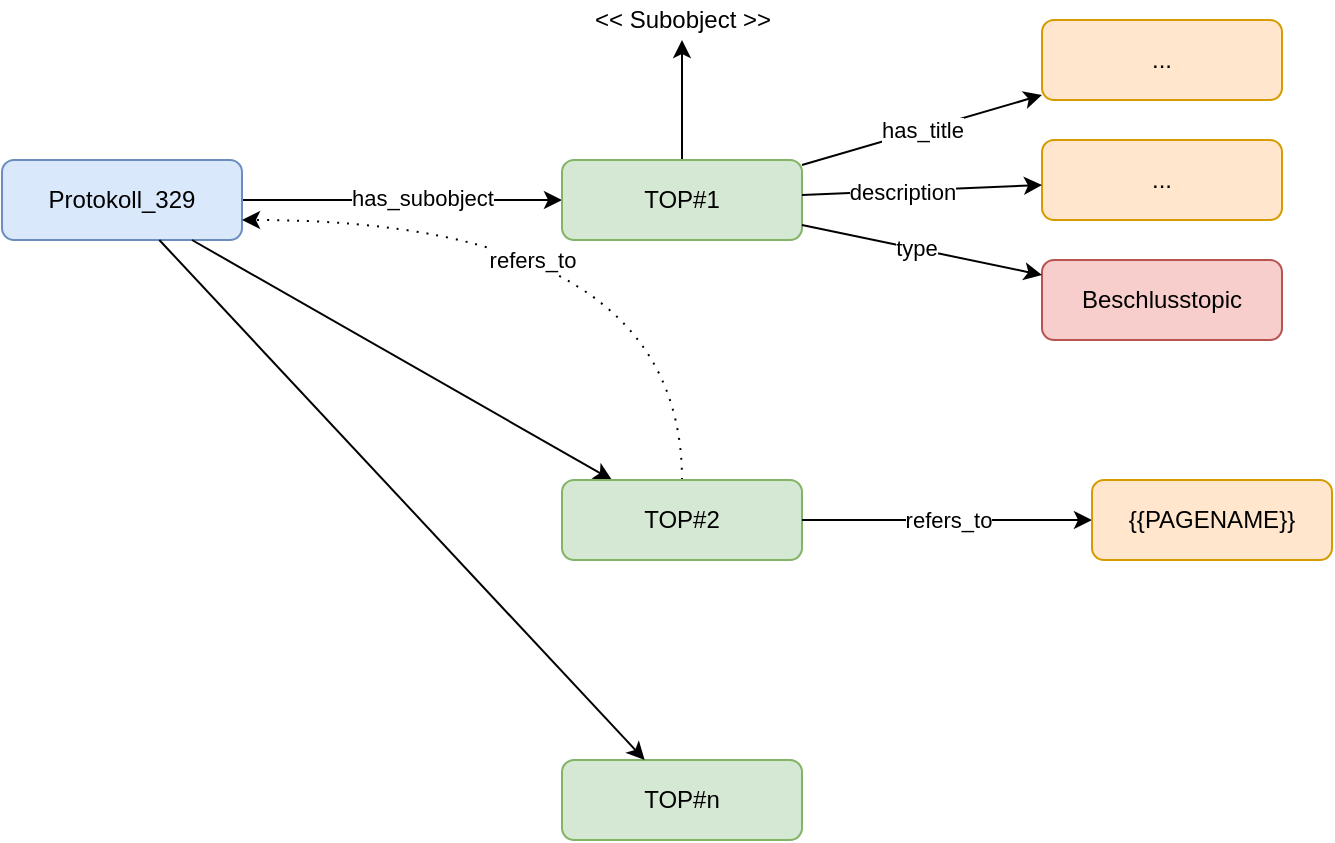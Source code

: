 <mxfile version="13.0.3" type="device"><diagram id="D-jgXxC2bDRjvkFXNEXS" name="Page-1"><mxGraphModel dx="1167" dy="693" grid="1" gridSize="10" guides="1" tooltips="1" connect="1" arrows="1" fold="1" page="1" pageScale="1" pageWidth="1169" pageHeight="827" math="0" shadow="0"><root><mxCell id="0"/><mxCell id="1" parent="0"/><mxCell id="ztLaFMKFD3YhWV454dVD-3" style="edgeStyle=orthogonalEdgeStyle;rounded=0;orthogonalLoop=1;jettySize=auto;html=1;" edge="1" parent="1" source="ztLaFMKFD3YhWV454dVD-1" target="ztLaFMKFD3YhWV454dVD-2"><mxGeometry relative="1" as="geometry"/></mxCell><mxCell id="ztLaFMKFD3YhWV454dVD-21" value="has_subobject" style="edgeLabel;html=1;align=center;verticalAlign=middle;resizable=0;points=[];" vertex="1" connectable="0" parent="ztLaFMKFD3YhWV454dVD-3"><mxGeometry x="0.125" y="1" relative="1" as="geometry"><mxPoint as="offset"/></mxGeometry></mxCell><mxCell id="ztLaFMKFD3YhWV454dVD-1" value="Protokoll_329" style="rounded=1;whiteSpace=wrap;html=1;fillColor=#dae8fc;strokeColor=#6c8ebf;" vertex="1" parent="1"><mxGeometry x="40" y="200" width="120" height="40" as="geometry"/></mxCell><mxCell id="ztLaFMKFD3YhWV454dVD-7" value="has_title" style="rounded=0;orthogonalLoop=1;jettySize=auto;html=1;" edge="1" parent="1" source="ztLaFMKFD3YhWV454dVD-2" target="ztLaFMKFD3YhWV454dVD-4"><mxGeometry relative="1" as="geometry"/></mxCell><mxCell id="ztLaFMKFD3YhWV454dVD-13" style="edgeStyle=none;rounded=0;orthogonalLoop=1;jettySize=auto;html=1;" edge="1" parent="1" source="ztLaFMKFD3YhWV454dVD-2" target="ztLaFMKFD3YhWV454dVD-12"><mxGeometry relative="1" as="geometry"/></mxCell><mxCell id="ztLaFMKFD3YhWV454dVD-2" value="TOP#1" style="rounded=1;whiteSpace=wrap;html=1;fillColor=#d5e8d4;strokeColor=#82b366;" vertex="1" parent="1"><mxGeometry x="320" y="200" width="120" height="40" as="geometry"/></mxCell><mxCell id="ztLaFMKFD3YhWV454dVD-4" value="..." style="rounded=1;whiteSpace=wrap;html=1;fillColor=#ffe6cc;strokeColor=#d79b00;" vertex="1" parent="1"><mxGeometry x="560" y="130" width="120" height="40" as="geometry"/></mxCell><mxCell id="ztLaFMKFD3YhWV454dVD-5" value="..." style="rounded=1;whiteSpace=wrap;html=1;fillColor=#ffe6cc;strokeColor=#d79b00;" vertex="1" parent="1"><mxGeometry x="560" y="190" width="120" height="40" as="geometry"/></mxCell><mxCell id="ztLaFMKFD3YhWV454dVD-6" value="Beschlusstopic" style="rounded=1;whiteSpace=wrap;html=1;fillColor=#f8cecc;strokeColor=#b85450;" vertex="1" parent="1"><mxGeometry x="560" y="250" width="120" height="40" as="geometry"/></mxCell><mxCell id="ztLaFMKFD3YhWV454dVD-8" style="rounded=0;orthogonalLoop=1;jettySize=auto;html=1;" edge="1" parent="1" source="ztLaFMKFD3YhWV454dVD-2" target="ztLaFMKFD3YhWV454dVD-5"><mxGeometry relative="1" as="geometry"><mxPoint x="450" y="212.5" as="sourcePoint"/><mxPoint x="570" y="177.5" as="targetPoint"/></mxGeometry></mxCell><mxCell id="ztLaFMKFD3YhWV454dVD-10" value="description" style="edgeLabel;html=1;align=center;verticalAlign=middle;resizable=0;points=[];" vertex="1" connectable="0" parent="ztLaFMKFD3YhWV454dVD-8"><mxGeometry x="-0.177" relative="1" as="geometry"><mxPoint as="offset"/></mxGeometry></mxCell><mxCell id="ztLaFMKFD3YhWV454dVD-9" style="rounded=0;orthogonalLoop=1;jettySize=auto;html=1;" edge="1" parent="1" source="ztLaFMKFD3YhWV454dVD-2" target="ztLaFMKFD3YhWV454dVD-6"><mxGeometry relative="1" as="geometry"><mxPoint x="460" y="222.5" as="sourcePoint"/><mxPoint x="580" y="187.5" as="targetPoint"/></mxGeometry></mxCell><mxCell id="ztLaFMKFD3YhWV454dVD-11" value="type" style="edgeLabel;html=1;align=center;verticalAlign=middle;resizable=0;points=[];" vertex="1" connectable="0" parent="ztLaFMKFD3YhWV454dVD-9"><mxGeometry x="-0.065" relative="1" as="geometry"><mxPoint as="offset"/></mxGeometry></mxCell><mxCell id="ztLaFMKFD3YhWV454dVD-12" value="&amp;lt;&amp;lt; Subobject &amp;gt;&amp;gt;" style="text;html=1;align=center;verticalAlign=middle;resizable=0;points=[];autosize=1;" vertex="1" parent="1"><mxGeometry x="330" y="120" width="100" height="20" as="geometry"/></mxCell><mxCell id="ztLaFMKFD3YhWV454dVD-14" style="rounded=0;orthogonalLoop=1;jettySize=auto;html=1;" edge="1" parent="1" target="ztLaFMKFD3YhWV454dVD-15" source="ztLaFMKFD3YhWV454dVD-1"><mxGeometry relative="1" as="geometry"><mxPoint x="160.0" y="300.0" as="sourcePoint"/></mxGeometry></mxCell><mxCell id="ztLaFMKFD3YhWV454dVD-20" style="edgeStyle=orthogonalEdgeStyle;rounded=0;orthogonalLoop=1;jettySize=auto;html=1;entryX=1;entryY=0.75;entryDx=0;entryDy=0;dashed=1;dashPattern=1 4;curved=1;" edge="1" parent="1" source="ztLaFMKFD3YhWV454dVD-15" target="ztLaFMKFD3YhWV454dVD-1"><mxGeometry relative="1" as="geometry"><Array as="points"><mxPoint x="380" y="230"/></Array></mxGeometry></mxCell><mxCell id="ztLaFMKFD3YhWV454dVD-22" value="refers_to" style="edgeLabel;html=1;align=center;verticalAlign=middle;resizable=0;points=[];" vertex="1" connectable="0" parent="ztLaFMKFD3YhWV454dVD-20"><mxGeometry x="0.171" y="20" relative="1" as="geometry"><mxPoint as="offset"/></mxGeometry></mxCell><mxCell id="ztLaFMKFD3YhWV454dVD-15" value="TOP#2" style="rounded=1;whiteSpace=wrap;html=1;fillColor=#d5e8d4;strokeColor=#82b366;" vertex="1" parent="1"><mxGeometry x="320" y="360" width="120" height="40" as="geometry"/></mxCell><mxCell id="ztLaFMKFD3YhWV454dVD-16" value="TOP#n" style="rounded=1;whiteSpace=wrap;html=1;fillColor=#d5e8d4;strokeColor=#82b366;" vertex="1" parent="1"><mxGeometry x="320" y="500" width="120" height="40" as="geometry"/></mxCell><mxCell id="ztLaFMKFD3YhWV454dVD-17" style="rounded=0;orthogonalLoop=1;jettySize=auto;html=1;" edge="1" parent="1" source="ztLaFMKFD3YhWV454dVD-1" target="ztLaFMKFD3YhWV454dVD-16"><mxGeometry relative="1" as="geometry"><mxPoint x="145.0" y="250.0" as="sourcePoint"/><mxPoint x="355" y="370" as="targetPoint"/></mxGeometry></mxCell><mxCell id="ztLaFMKFD3YhWV454dVD-18" value="refers_to" style="rounded=0;orthogonalLoop=1;jettySize=auto;html=1;" edge="1" parent="1" target="ztLaFMKFD3YhWV454dVD-19" source="ztLaFMKFD3YhWV454dVD-15"><mxGeometry relative="1" as="geometry"><mxPoint x="480" y="452.5" as="sourcePoint"/></mxGeometry></mxCell><mxCell id="ztLaFMKFD3YhWV454dVD-19" value="{{PAGENAME}}" style="rounded=1;whiteSpace=wrap;html=1;fillColor=#ffe6cc;strokeColor=#d79b00;" vertex="1" parent="1"><mxGeometry x="585" y="360" width="120" height="40" as="geometry"/></mxCell></root></mxGraphModel></diagram></mxfile>
